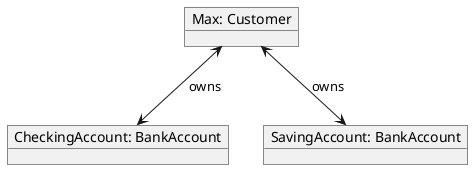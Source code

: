 @startuml Aufgabe 2 b2)

skinparam classAttributeIconSize 0

object "Max: Customer" as max
object "CheckingAccount: BankAccount" as checking
object "SavingAccount: BankAccount" as saving

max <--> checking: "owns"
max <--> saving: "owns"

@enduml
